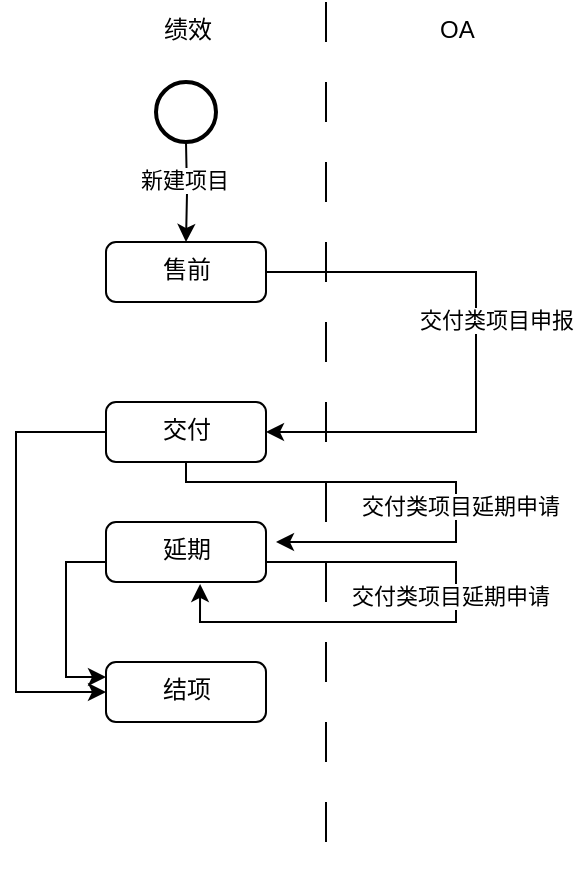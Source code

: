 <mxfile version="22.1.21" type="github">
  <diagram name="项目状态图" id="i9eLEnEOBTxfHHYQfUX5">
    <mxGraphModel dx="1194" dy="643" grid="1" gridSize="10" guides="1" tooltips="1" connect="1" arrows="1" fold="1" page="1" pageScale="1" pageWidth="827" pageHeight="1169" math="0" shadow="0">
      <root>
        <mxCell id="0" />
        <mxCell id="1" parent="0" />
        <mxCell id="devQLzfNF_lDqvccA5dc-1" value="" style="line;strokeWidth=1;direction=south;html=1;dashed=1;dashPattern=20 20;" vertex="1" parent="1">
          <mxGeometry x="300" y="40" width="10" height="440" as="geometry" />
        </mxCell>
        <mxCell id="devQLzfNF_lDqvccA5dc-2" value="绩效" style="text;align=right;" vertex="1" parent="1">
          <mxGeometry x="190" y="40" width="60" height="20" as="geometry" />
        </mxCell>
        <mxCell id="devQLzfNF_lDqvccA5dc-3" value="OA" style="text;align=left;" vertex="1" parent="1">
          <mxGeometry x="360" y="40" width="60" height="20" as="geometry" />
        </mxCell>
        <mxCell id="devQLzfNF_lDqvccA5dc-4" style="edgeStyle=orthogonalEdgeStyle;rounded=0;orthogonalLoop=1;jettySize=auto;html=1;entryX=0.5;entryY=0;entryDx=0;entryDy=0;" edge="1" parent="1" target="devQLzfNF_lDqvccA5dc-9">
          <mxGeometry relative="1" as="geometry">
            <mxPoint x="235" y="110" as="sourcePoint" />
          </mxGeometry>
        </mxCell>
        <mxCell id="devQLzfNF_lDqvccA5dc-5" value="新建项目" style="edgeLabel;html=1;align=center;verticalAlign=middle;resizable=0;points=[];" vertex="1" connectable="0" parent="devQLzfNF_lDqvccA5dc-4">
          <mxGeometry x="-0.273" y="-2" relative="1" as="geometry">
            <mxPoint as="offset" />
          </mxGeometry>
        </mxCell>
        <mxCell id="devQLzfNF_lDqvccA5dc-7" style="edgeStyle=orthogonalEdgeStyle;rounded=0;orthogonalLoop=1;jettySize=auto;html=1;entryX=1;entryY=0.5;entryDx=0;entryDy=0;" edge="1" parent="1" source="devQLzfNF_lDqvccA5dc-9" target="devQLzfNF_lDqvccA5dc-13">
          <mxGeometry relative="1" as="geometry">
            <Array as="points">
              <mxPoint x="380" y="175" />
              <mxPoint x="380" y="255" />
            </Array>
          </mxGeometry>
        </mxCell>
        <mxCell id="devQLzfNF_lDqvccA5dc-8" value="交付类项目申报" style="edgeLabel;html=1;align=center;verticalAlign=middle;resizable=0;points=[];" vertex="1" connectable="0" parent="devQLzfNF_lDqvccA5dc-7">
          <mxGeometry x="-0.11" y="-3" relative="1" as="geometry">
            <mxPoint x="13" as="offset" />
          </mxGeometry>
        </mxCell>
        <mxCell id="devQLzfNF_lDqvccA5dc-9" value="售前" style="html=1;align=center;verticalAlign=top;rounded=1;absoluteArcSize=1;arcSize=10;dashed=0;" vertex="1" parent="1">
          <mxGeometry x="195" y="160" width="80" height="30" as="geometry" />
        </mxCell>
        <mxCell id="devQLzfNF_lDqvccA5dc-10" style="edgeStyle=orthogonalEdgeStyle;rounded=0;orthogonalLoop=1;jettySize=auto;html=1;" edge="1" parent="1" source="devQLzfNF_lDqvccA5dc-13">
          <mxGeometry relative="1" as="geometry">
            <mxPoint x="280" y="310" as="targetPoint" />
            <Array as="points">
              <mxPoint x="235" y="280" />
              <mxPoint x="370" y="280" />
              <mxPoint x="370" y="310" />
            </Array>
          </mxGeometry>
        </mxCell>
        <mxCell id="devQLzfNF_lDqvccA5dc-11" value="交付类项目延期申请" style="edgeLabel;html=1;align=center;verticalAlign=middle;resizable=0;points=[];" vertex="1" connectable="0" parent="devQLzfNF_lDqvccA5dc-10">
          <mxGeometry x="0.185" y="2" relative="1" as="geometry">
            <mxPoint as="offset" />
          </mxGeometry>
        </mxCell>
        <mxCell id="devQLzfNF_lDqvccA5dc-12" style="edgeStyle=orthogonalEdgeStyle;rounded=0;orthogonalLoop=1;jettySize=auto;html=1;entryX=0;entryY=0.5;entryDx=0;entryDy=0;" edge="1" parent="1" source="devQLzfNF_lDqvccA5dc-13" target="devQLzfNF_lDqvccA5dc-16">
          <mxGeometry relative="1" as="geometry">
            <Array as="points">
              <mxPoint x="150" y="255" />
              <mxPoint x="150" y="385" />
            </Array>
          </mxGeometry>
        </mxCell>
        <mxCell id="devQLzfNF_lDqvccA5dc-13" value="交付" style="html=1;align=center;verticalAlign=top;rounded=1;absoluteArcSize=1;arcSize=10;dashed=0;" vertex="1" parent="1">
          <mxGeometry x="195" y="240" width="80" height="30" as="geometry" />
        </mxCell>
        <mxCell id="devQLzfNF_lDqvccA5dc-14" style="edgeStyle=orthogonalEdgeStyle;rounded=0;orthogonalLoop=1;jettySize=auto;html=1;entryX=0;entryY=0.25;entryDx=0;entryDy=0;" edge="1" parent="1" source="devQLzfNF_lDqvccA5dc-15" target="devQLzfNF_lDqvccA5dc-16">
          <mxGeometry relative="1" as="geometry">
            <Array as="points">
              <mxPoint x="175" y="320" />
              <mxPoint x="175" y="378" />
            </Array>
          </mxGeometry>
        </mxCell>
        <mxCell id="devQLzfNF_lDqvccA5dc-15" value="延期" style="html=1;align=center;verticalAlign=top;rounded=1;absoluteArcSize=1;arcSize=10;dashed=0;" vertex="1" parent="1">
          <mxGeometry x="195" y="300" width="80" height="30" as="geometry" />
        </mxCell>
        <mxCell id="devQLzfNF_lDqvccA5dc-16" value="结项" style="html=1;align=center;verticalAlign=top;rounded=1;absoluteArcSize=1;arcSize=10;dashed=0;" vertex="1" parent="1">
          <mxGeometry x="195" y="370" width="80" height="30" as="geometry" />
        </mxCell>
        <mxCell id="devQLzfNF_lDqvccA5dc-17" style="edgeStyle=orthogonalEdgeStyle;rounded=0;orthogonalLoop=1;jettySize=auto;html=1;entryX=0.588;entryY=1.033;entryDx=0;entryDy=0;entryPerimeter=0;" edge="1" parent="1" source="devQLzfNF_lDqvccA5dc-15" target="devQLzfNF_lDqvccA5dc-15">
          <mxGeometry relative="1" as="geometry">
            <Array as="points">
              <mxPoint x="370" y="320" />
              <mxPoint x="370" y="350" />
              <mxPoint x="242" y="350" />
            </Array>
          </mxGeometry>
        </mxCell>
        <mxCell id="devQLzfNF_lDqvccA5dc-18" value="交付类项目延期申请" style="edgeLabel;html=1;align=center;verticalAlign=middle;resizable=0;points=[];" vertex="1" connectable="0" parent="devQLzfNF_lDqvccA5dc-17">
          <mxGeometry x="-0.176" y="-3" relative="1" as="geometry">
            <mxPoint as="offset" />
          </mxGeometry>
        </mxCell>
        <mxCell id="devQLzfNF_lDqvccA5dc-19" value="" style="strokeWidth=2;html=1;shape=mxgraph.flowchart.start_2;whiteSpace=wrap;" vertex="1" parent="1">
          <mxGeometry x="220" y="80" width="30" height="30" as="geometry" />
        </mxCell>
      </root>
    </mxGraphModel>
  </diagram>
</mxfile>
